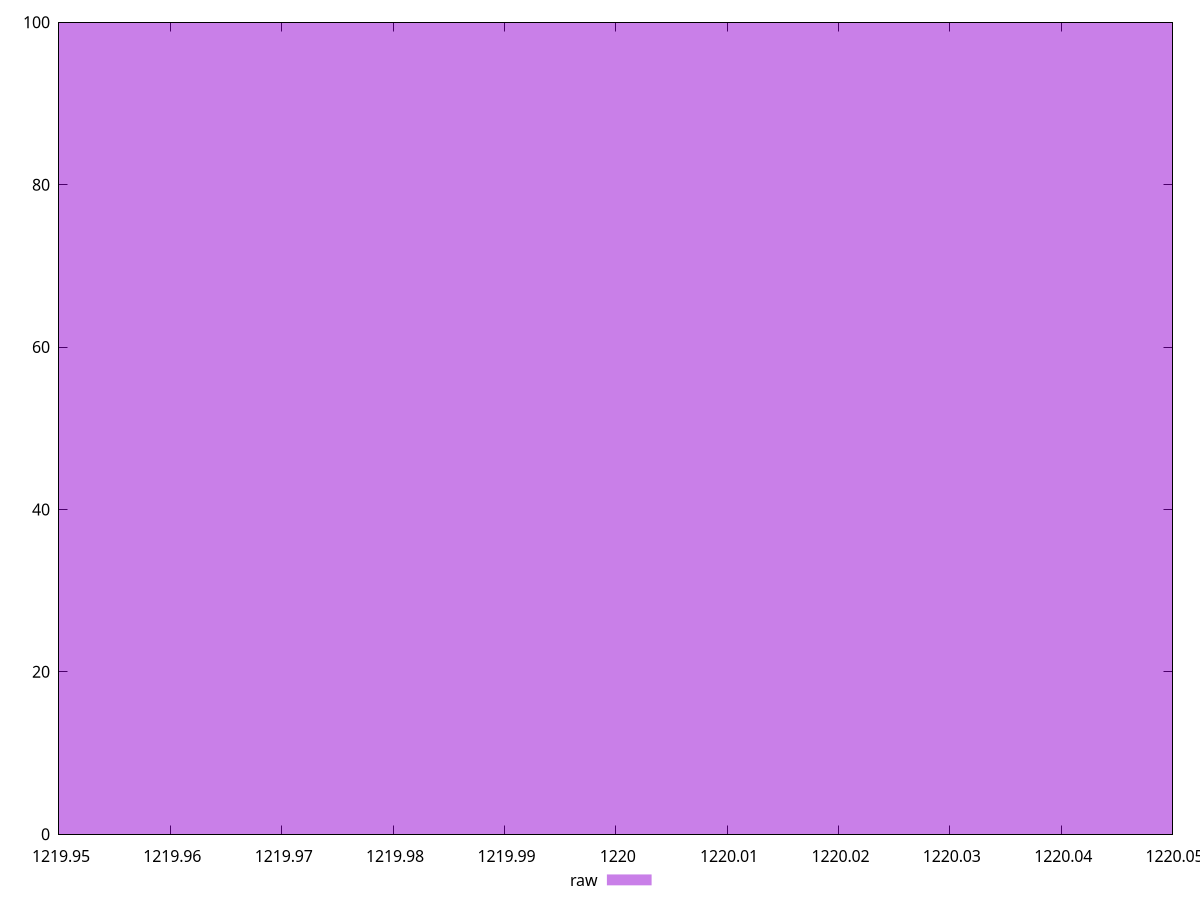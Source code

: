 reset
set terminal svg size 640, 490 enhanced background rgb 'white'
set output "reprap/uses-long-cache-ttl/samples/pages+cached+noexternal+nofonts/raw/histogram.svg"

$raw <<EOF
1220 100
EOF

set key outside below
set boxwidth 0.1
set yrange [0:100]
set style fill transparent solid 0.5 noborder

plot \
  $raw title "raw" with boxes, \


reset